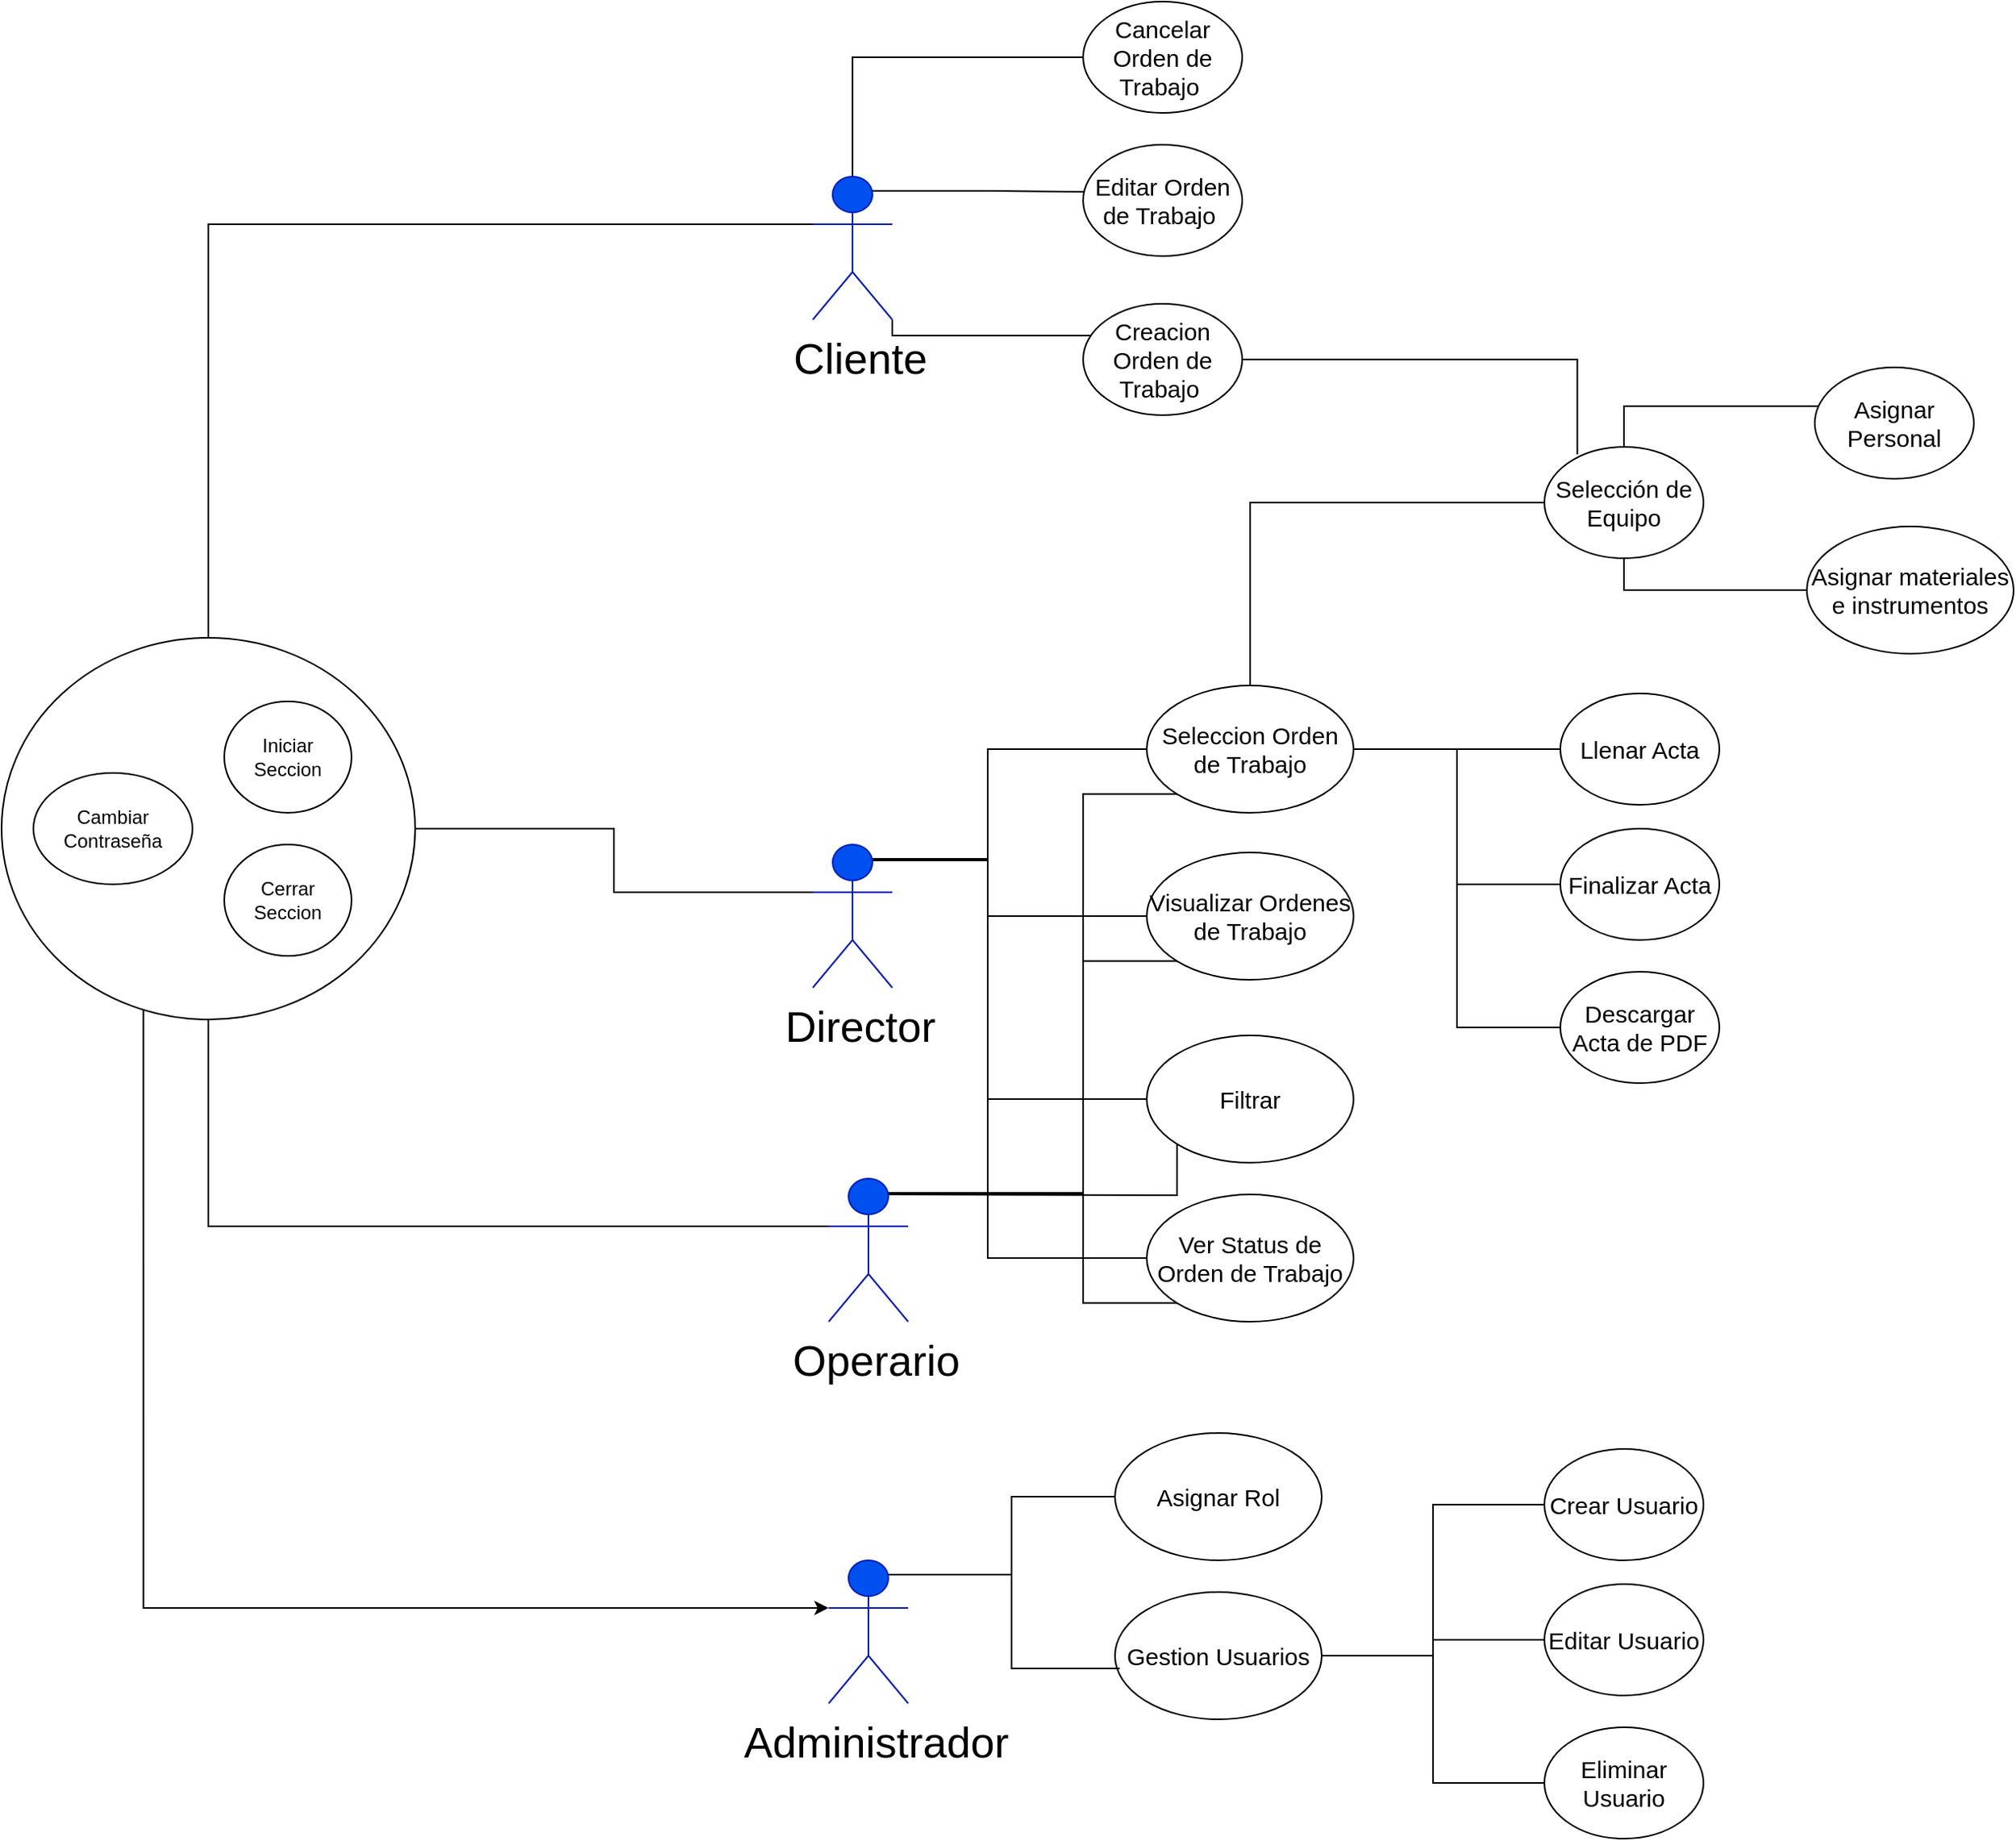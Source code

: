 <mxfile version="28.2.5">
  <diagram name="Página-1" id="4WebqL-21ueBAIJD6kmx">
    <mxGraphModel dx="1552" dy="1496" grid="1" gridSize="10" guides="1" tooltips="1" connect="1" arrows="1" fold="1" page="1" pageScale="1" pageWidth="1920" pageHeight="1200" math="0" shadow="0">
      <root>
        <mxCell id="0" />
        <mxCell id="1" parent="0" />
        <mxCell id="dKScbPVOt1iQ9Wq0GAjn-9" value="" style="ellipse;whiteSpace=wrap;html=1;fillColor=none;" vertex="1" parent="1">
          <mxGeometry x="190" y="430" width="260" height="240" as="geometry" />
        </mxCell>
        <mxCell id="dKScbPVOt1iQ9Wq0GAjn-23" style="edgeStyle=orthogonalEdgeStyle;rounded=0;orthogonalLoop=1;jettySize=auto;html=1;entryX=0;entryY=0.5;entryDx=0;entryDy=0;exitX=0.5;exitY=0;exitDx=0;exitDy=0;exitPerimeter=0;endArrow=none;endFill=0;" edge="1" parent="1" source="SyT4A7CFgI4pP1e2g7s6-1" target="dKScbPVOt1iQ9Wq0GAjn-20">
          <mxGeometry relative="1" as="geometry" />
        </mxCell>
        <mxCell id="dKScbPVOt1iQ9Wq0GAjn-24" style="edgeStyle=orthogonalEdgeStyle;rounded=0;orthogonalLoop=1;jettySize=auto;html=1;entryX=0.006;entryY=0.423;entryDx=0;entryDy=0;exitX=0.75;exitY=0.1;exitDx=0;exitDy=0;exitPerimeter=0;endArrow=none;endFill=0;entryPerimeter=0;" edge="1" parent="1" source="SyT4A7CFgI4pP1e2g7s6-1" target="dKScbPVOt1iQ9Wq0GAjn-21">
          <mxGeometry relative="1" as="geometry" />
        </mxCell>
        <mxCell id="dKScbPVOt1iQ9Wq0GAjn-25" style="edgeStyle=orthogonalEdgeStyle;rounded=0;orthogonalLoop=1;jettySize=auto;html=1;entryX=0.054;entryY=0.329;entryDx=0;entryDy=0;exitX=1;exitY=1;exitDx=0;exitDy=0;exitPerimeter=0;entryPerimeter=0;endArrow=none;endFill=0;" edge="1" parent="1" source="SyT4A7CFgI4pP1e2g7s6-1" target="dKScbPVOt1iQ9Wq0GAjn-22">
          <mxGeometry relative="1" as="geometry">
            <Array as="points">
              <mxPoint x="750" y="240" />
              <mxPoint x="875" y="240" />
            </Array>
          </mxGeometry>
        </mxCell>
        <mxCell id="SyT4A7CFgI4pP1e2g7s6-1" value="Actor" style="shape=umlActor;verticalLabelPosition=bottom;verticalAlign=top;html=1;fillColor=#0050ef;fontColor=#ffffff;strokeColor=#001DBC;" parent="1" vertex="1">
          <mxGeometry x="700" y="140" width="50" height="90" as="geometry" />
        </mxCell>
        <mxCell id="dKScbPVOt1iQ9Wq0GAjn-41" style="edgeStyle=orthogonalEdgeStyle;rounded=0;orthogonalLoop=1;jettySize=auto;html=1;entryX=0;entryY=0.5;entryDx=0;entryDy=0;exitX=0.75;exitY=0.1;exitDx=0;exitDy=0;exitPerimeter=0;endArrow=none;endFill=0;strokeColor=light-dark(#000000,#F19C99);" edge="1" parent="1" source="SyT4A7CFgI4pP1e2g7s6-2" target="dKScbPVOt1iQ9Wq0GAjn-32">
          <mxGeometry relative="1" as="geometry">
            <Array as="points">
              <mxPoint x="737" y="570" />
              <mxPoint x="810" y="570" />
              <mxPoint x="810" y="500" />
            </Array>
          </mxGeometry>
        </mxCell>
        <mxCell id="dKScbPVOt1iQ9Wq0GAjn-42" style="edgeStyle=orthogonalEdgeStyle;rounded=0;orthogonalLoop=1;jettySize=auto;html=1;exitX=0.75;exitY=0.1;exitDx=0;exitDy=0;exitPerimeter=0;entryX=0;entryY=0.5;entryDx=0;entryDy=0;endArrow=none;endFill=0;strokeColor=light-dark(#000000,#F19C99);" edge="1" parent="1" source="SyT4A7CFgI4pP1e2g7s6-2" target="dKScbPVOt1iQ9Wq0GAjn-33">
          <mxGeometry relative="1" as="geometry">
            <Array as="points">
              <mxPoint x="810" y="570" />
              <mxPoint x="810" y="605" />
            </Array>
          </mxGeometry>
        </mxCell>
        <mxCell id="dKScbPVOt1iQ9Wq0GAjn-44" style="edgeStyle=orthogonalEdgeStyle;rounded=0;orthogonalLoop=1;jettySize=auto;html=1;exitX=0.75;exitY=0.1;exitDx=0;exitDy=0;exitPerimeter=0;entryX=0;entryY=0.5;entryDx=0;entryDy=0;endArrow=none;endFill=0;strokeColor=light-dark(#000000,#F19C99);" edge="1" parent="1" source="SyT4A7CFgI4pP1e2g7s6-2" target="dKScbPVOt1iQ9Wq0GAjn-35">
          <mxGeometry relative="1" as="geometry">
            <Array as="points">
              <mxPoint x="810" y="569" />
              <mxPoint x="810" y="820" />
            </Array>
          </mxGeometry>
        </mxCell>
        <mxCell id="dKScbPVOt1iQ9Wq0GAjn-45" style="edgeStyle=orthogonalEdgeStyle;rounded=0;orthogonalLoop=1;jettySize=auto;html=1;entryX=0;entryY=0.5;entryDx=0;entryDy=0;endArrow=none;endFill=0;strokeColor=light-dark(#000000,#F19C99);" edge="1" parent="1" target="dKScbPVOt1iQ9Wq0GAjn-34">
          <mxGeometry relative="1" as="geometry">
            <mxPoint x="740" y="570" as="sourcePoint" />
            <Array as="points">
              <mxPoint x="810" y="570" />
              <mxPoint x="810" y="720" />
            </Array>
          </mxGeometry>
        </mxCell>
        <mxCell id="SyT4A7CFgI4pP1e2g7s6-2" value="Actor" style="shape=umlActor;verticalLabelPosition=bottom;verticalAlign=top;html=1;fillColor=#0050ef;fontColor=#ffffff;strokeColor=#001DBC;" parent="1" vertex="1">
          <mxGeometry x="700" y="560" width="50" height="90" as="geometry" />
        </mxCell>
        <mxCell id="SyT4A7CFgI4pP1e2g7s6-3" value="Cliente" style="text;html=1;align=center;verticalAlign=middle;whiteSpace=wrap;rounded=0;strokeWidth=9;fontColor=light-dark(#000000,#7BB4D9);fontSize=27;" parent="1" vertex="1">
          <mxGeometry x="700" y="240" width="60" height="30" as="geometry" />
        </mxCell>
        <mxCell id="SyT4A7CFgI4pP1e2g7s6-4" value="Director" style="text;html=1;align=center;verticalAlign=middle;whiteSpace=wrap;rounded=0;strokeWidth=9;fontColor=light-dark(#000000,#7BB4D9);fontSize=27;" parent="1" vertex="1">
          <mxGeometry x="700" y="660" width="60" height="30" as="geometry" />
        </mxCell>
        <mxCell id="dKScbPVOt1iQ9Wq0GAjn-46" style="edgeStyle=orthogonalEdgeStyle;rounded=0;orthogonalLoop=1;jettySize=auto;html=1;entryX=0;entryY=1;entryDx=0;entryDy=0;exitX=0.75;exitY=0.1;exitDx=0;exitDy=0;exitPerimeter=0;endArrow=none;endFill=0;strokeColor=light-dark(#000000,#99CCFF);" edge="1" parent="1" source="SyT4A7CFgI4pP1e2g7s6-5" target="dKScbPVOt1iQ9Wq0GAjn-32">
          <mxGeometry relative="1" as="geometry">
            <Array as="points">
              <mxPoint x="870" y="780" />
              <mxPoint x="870" y="528" />
            </Array>
          </mxGeometry>
        </mxCell>
        <mxCell id="dKScbPVOt1iQ9Wq0GAjn-47" style="edgeStyle=orthogonalEdgeStyle;rounded=0;orthogonalLoop=1;jettySize=auto;html=1;entryX=0;entryY=1;entryDx=0;entryDy=0;exitX=0.75;exitY=0.1;exitDx=0;exitDy=0;exitPerimeter=0;endArrow=none;endFill=0;strokeColor=light-dark(#000000,#99CCFF);" edge="1" parent="1" source="SyT4A7CFgI4pP1e2g7s6-5" target="dKScbPVOt1iQ9Wq0GAjn-33">
          <mxGeometry relative="1" as="geometry">
            <Array as="points">
              <mxPoint x="870" y="779" />
              <mxPoint x="870" y="633" />
            </Array>
          </mxGeometry>
        </mxCell>
        <mxCell id="dKScbPVOt1iQ9Wq0GAjn-48" style="edgeStyle=orthogonalEdgeStyle;rounded=0;orthogonalLoop=1;jettySize=auto;html=1;entryX=0;entryY=1;entryDx=0;entryDy=0;endArrow=none;endFill=0;strokeColor=light-dark(#000000,#99CCFF);" edge="1" parent="1" target="dKScbPVOt1iQ9Wq0GAjn-34">
          <mxGeometry relative="1" as="geometry">
            <mxPoint x="750" y="780" as="sourcePoint" />
          </mxGeometry>
        </mxCell>
        <mxCell id="dKScbPVOt1iQ9Wq0GAjn-49" style="edgeStyle=orthogonalEdgeStyle;rounded=0;orthogonalLoop=1;jettySize=auto;html=1;entryX=0;entryY=1;entryDx=0;entryDy=0;endArrow=none;endFill=0;strokeColor=light-dark(#000000,#99CCFF);" edge="1" parent="1" target="dKScbPVOt1iQ9Wq0GAjn-35">
          <mxGeometry relative="1" as="geometry">
            <mxPoint x="750" y="780" as="sourcePoint" />
            <Array as="points">
              <mxPoint x="870" y="780" />
              <mxPoint x="870" y="848" />
            </Array>
          </mxGeometry>
        </mxCell>
        <mxCell id="SyT4A7CFgI4pP1e2g7s6-5" value="Actor" style="shape=umlActor;verticalLabelPosition=bottom;verticalAlign=top;html=1;fillColor=#0050ef;fontColor=#ffffff;strokeColor=#001DBC;" parent="1" vertex="1">
          <mxGeometry x="710" y="770" width="50" height="90" as="geometry" />
        </mxCell>
        <mxCell id="SyT4A7CFgI4pP1e2g7s6-6" value="Operario" style="text;html=1;align=center;verticalAlign=middle;whiteSpace=wrap;rounded=0;strokeWidth=9;fontColor=light-dark(#000000,#7BB4D9);fontSize=27;" parent="1" vertex="1">
          <mxGeometry x="710" y="870" width="60" height="30" as="geometry" />
        </mxCell>
        <mxCell id="dKScbPVOt1iQ9Wq0GAjn-57" style="edgeStyle=orthogonalEdgeStyle;rounded=0;orthogonalLoop=1;jettySize=auto;html=1;exitX=0.75;exitY=0.1;exitDx=0;exitDy=0;exitPerimeter=0;entryX=0;entryY=0.5;entryDx=0;entryDy=0;endArrow=none;endFill=0;strokeColor=light-dark(#000000,#9AC7BF);" edge="1" parent="1" source="SyT4A7CFgI4pP1e2g7s6-7" target="dKScbPVOt1iQ9Wq0GAjn-55">
          <mxGeometry relative="1" as="geometry" />
        </mxCell>
        <mxCell id="SyT4A7CFgI4pP1e2g7s6-7" value="Actor" style="shape=umlActor;verticalLabelPosition=bottom;verticalAlign=top;html=1;fillColor=#0050ef;fontColor=#ffffff;strokeColor=#001DBC;" parent="1" vertex="1">
          <mxGeometry x="710" y="1010" width="50" height="90" as="geometry" />
        </mxCell>
        <mxCell id="SyT4A7CFgI4pP1e2g7s6-8" value="Administrador" style="text;html=1;align=center;verticalAlign=middle;whiteSpace=wrap;rounded=0;strokeWidth=9;fontColor=light-dark(#000000,#7BB4D9);fontSize=27;" parent="1" vertex="1">
          <mxGeometry x="710" y="1110" width="60" height="30" as="geometry" />
        </mxCell>
        <mxCell id="dKScbPVOt1iQ9Wq0GAjn-1" value="Cambiar Contraseña" style="ellipse;whiteSpace=wrap;html=1;" vertex="1" parent="1">
          <mxGeometry x="210" y="515" width="100" height="70" as="geometry" />
        </mxCell>
        <mxCell id="dKScbPVOt1iQ9Wq0GAjn-2" value="Iniciar Seccion" style="ellipse;whiteSpace=wrap;html=1;" vertex="1" parent="1">
          <mxGeometry x="330" y="470" width="80" height="70" as="geometry" />
        </mxCell>
        <mxCell id="dKScbPVOt1iQ9Wq0GAjn-3" value="Cerrar Seccion" style="ellipse;whiteSpace=wrap;html=1;" vertex="1" parent="1">
          <mxGeometry x="330" y="560" width="80" height="70" as="geometry" />
        </mxCell>
        <mxCell id="dKScbPVOt1iQ9Wq0GAjn-11" style="edgeStyle=orthogonalEdgeStyle;rounded=0;orthogonalLoop=1;jettySize=auto;html=1;exitX=0.5;exitY=0;exitDx=0;exitDy=0;endArrow=none;endFill=0;" edge="1" parent="1" source="dKScbPVOt1iQ9Wq0GAjn-9" target="SyT4A7CFgI4pP1e2g7s6-1">
          <mxGeometry relative="1" as="geometry">
            <Array as="points">
              <mxPoint x="320" y="170" />
            </Array>
          </mxGeometry>
        </mxCell>
        <mxCell id="dKScbPVOt1iQ9Wq0GAjn-13" style="edgeStyle=orthogonalEdgeStyle;rounded=0;orthogonalLoop=1;jettySize=auto;html=1;entryX=0;entryY=0.333;entryDx=0;entryDy=0;entryPerimeter=0;endArrow=none;endFill=0;" edge="1" parent="1" source="dKScbPVOt1iQ9Wq0GAjn-9" target="SyT4A7CFgI4pP1e2g7s6-2">
          <mxGeometry relative="1" as="geometry" />
        </mxCell>
        <mxCell id="dKScbPVOt1iQ9Wq0GAjn-17" style="edgeStyle=orthogonalEdgeStyle;rounded=0;orthogonalLoop=1;jettySize=auto;html=1;entryX=0;entryY=0.333;entryDx=0;entryDy=0;entryPerimeter=0;endArrow=none;endFill=0;" edge="1" parent="1" source="dKScbPVOt1iQ9Wq0GAjn-9" target="SyT4A7CFgI4pP1e2g7s6-5">
          <mxGeometry relative="1" as="geometry">
            <Array as="points">
              <mxPoint x="320" y="800" />
            </Array>
          </mxGeometry>
        </mxCell>
        <mxCell id="dKScbPVOt1iQ9Wq0GAjn-19" style="edgeStyle=orthogonalEdgeStyle;rounded=0;orthogonalLoop=1;jettySize=auto;html=1;entryX=0;entryY=0.333;entryDx=0;entryDy=0;entryPerimeter=0;exitX=0.343;exitY=0.974;exitDx=0;exitDy=0;exitPerimeter=0;" edge="1" parent="1" source="dKScbPVOt1iQ9Wq0GAjn-9" target="SyT4A7CFgI4pP1e2g7s6-7">
          <mxGeometry relative="1" as="geometry">
            <mxPoint x="280" y="670" as="sourcePoint" />
            <Array as="points">
              <mxPoint x="279" y="1040" />
            </Array>
          </mxGeometry>
        </mxCell>
        <mxCell id="dKScbPVOt1iQ9Wq0GAjn-20" value="Cancelar Orden de Trabajo&amp;nbsp;" style="ellipse;whiteSpace=wrap;html=1;fontSize=15;" vertex="1" parent="1">
          <mxGeometry x="870" y="30" width="100" height="70" as="geometry" />
        </mxCell>
        <mxCell id="dKScbPVOt1iQ9Wq0GAjn-21" value="Editar Orden de Trabajo&amp;nbsp;" style="ellipse;whiteSpace=wrap;html=1;fontSize=15;" vertex="1" parent="1">
          <mxGeometry x="870" y="120" width="100" height="70" as="geometry" />
        </mxCell>
        <mxCell id="dKScbPVOt1iQ9Wq0GAjn-22" value="Creacion Orden de Trabajo&amp;nbsp;" style="ellipse;whiteSpace=wrap;html=1;fontSize=15;" vertex="1" parent="1">
          <mxGeometry x="870" y="220" width="100" height="70" as="geometry" />
        </mxCell>
        <mxCell id="dKScbPVOt1iQ9Wq0GAjn-30" style="edgeStyle=orthogonalEdgeStyle;rounded=0;orthogonalLoop=1;jettySize=auto;html=1;exitX=0.5;exitY=1;exitDx=0;exitDy=0;endArrow=none;endFill=0;" edge="1" parent="1" source="dKScbPVOt1iQ9Wq0GAjn-26" target="dKScbPVOt1iQ9Wq0GAjn-28">
          <mxGeometry relative="1" as="geometry" />
        </mxCell>
        <mxCell id="dKScbPVOt1iQ9Wq0GAjn-26" value="Selección de Equipo" style="ellipse;whiteSpace=wrap;html=1;fontSize=15;" vertex="1" parent="1">
          <mxGeometry x="1160" y="310" width="100" height="70" as="geometry" />
        </mxCell>
        <mxCell id="dKScbPVOt1iQ9Wq0GAjn-27" value="Asignar Personal" style="ellipse;whiteSpace=wrap;html=1;fontSize=15;" vertex="1" parent="1">
          <mxGeometry x="1330" y="260" width="100" height="70" as="geometry" />
        </mxCell>
        <mxCell id="dKScbPVOt1iQ9Wq0GAjn-28" value="Asignar materiales e instrumentos" style="ellipse;whiteSpace=wrap;html=1;fontSize=15;" vertex="1" parent="1">
          <mxGeometry x="1325" y="360" width="130" height="80" as="geometry" />
        </mxCell>
        <mxCell id="dKScbPVOt1iQ9Wq0GAjn-29" style="edgeStyle=orthogonalEdgeStyle;rounded=0;orthogonalLoop=1;jettySize=auto;html=1;entryX=0.024;entryY=0.348;entryDx=0;entryDy=0;entryPerimeter=0;exitX=0.5;exitY=0;exitDx=0;exitDy=0;endArrow=none;endFill=0;" edge="1" parent="1" source="dKScbPVOt1iQ9Wq0GAjn-26" target="dKScbPVOt1iQ9Wq0GAjn-27">
          <mxGeometry relative="1" as="geometry" />
        </mxCell>
        <mxCell id="dKScbPVOt1iQ9Wq0GAjn-31" style="edgeStyle=orthogonalEdgeStyle;rounded=0;orthogonalLoop=1;jettySize=auto;html=1;entryX=0.207;entryY=0.068;entryDx=0;entryDy=0;entryPerimeter=0;endArrow=none;endFill=0;" edge="1" parent="1" source="dKScbPVOt1iQ9Wq0GAjn-22" target="dKScbPVOt1iQ9Wq0GAjn-26">
          <mxGeometry relative="1" as="geometry" />
        </mxCell>
        <mxCell id="dKScbPVOt1iQ9Wq0GAjn-40" style="edgeStyle=orthogonalEdgeStyle;rounded=0;orthogonalLoop=1;jettySize=auto;html=1;entryX=0;entryY=0.5;entryDx=0;entryDy=0;exitX=0.5;exitY=0;exitDx=0;exitDy=0;endArrow=none;endFill=0;" edge="1" parent="1" source="dKScbPVOt1iQ9Wq0GAjn-32" target="dKScbPVOt1iQ9Wq0GAjn-26">
          <mxGeometry relative="1" as="geometry" />
        </mxCell>
        <mxCell id="dKScbPVOt1iQ9Wq0GAjn-50" style="edgeStyle=orthogonalEdgeStyle;rounded=0;orthogonalLoop=1;jettySize=auto;html=1;entryX=0;entryY=0.5;entryDx=0;entryDy=0;endArrow=none;endFill=0;strokeColor=light-dark(#000000,#FF9999);" edge="1" parent="1" source="dKScbPVOt1iQ9Wq0GAjn-32" target="dKScbPVOt1iQ9Wq0GAjn-37">
          <mxGeometry relative="1" as="geometry" />
        </mxCell>
        <mxCell id="dKScbPVOt1iQ9Wq0GAjn-51" style="edgeStyle=orthogonalEdgeStyle;rounded=0;orthogonalLoop=1;jettySize=auto;html=1;entryX=0;entryY=0.5;entryDx=0;entryDy=0;endArrow=none;endFill=0;strokeColor=light-dark(#000000,#FF9999);" edge="1" parent="1" source="dKScbPVOt1iQ9Wq0GAjn-32" target="dKScbPVOt1iQ9Wq0GAjn-38">
          <mxGeometry relative="1" as="geometry" />
        </mxCell>
        <mxCell id="dKScbPVOt1iQ9Wq0GAjn-52" style="edgeStyle=orthogonalEdgeStyle;rounded=0;orthogonalLoop=1;jettySize=auto;html=1;entryX=0;entryY=0.5;entryDx=0;entryDy=0;endArrow=none;endFill=0;strokeColor=light-dark(#000000,#FF9999);" edge="1" parent="1" source="dKScbPVOt1iQ9Wq0GAjn-32" target="dKScbPVOt1iQ9Wq0GAjn-39">
          <mxGeometry relative="1" as="geometry" />
        </mxCell>
        <mxCell id="dKScbPVOt1iQ9Wq0GAjn-32" value="Seleccion Orden de Trabajo" style="ellipse;whiteSpace=wrap;html=1;fontSize=15;" vertex="1" parent="1">
          <mxGeometry x="910" y="460" width="130" height="80" as="geometry" />
        </mxCell>
        <mxCell id="dKScbPVOt1iQ9Wq0GAjn-33" value="Visualizar Ordenes de Trabajo" style="ellipse;whiteSpace=wrap;html=1;fontSize=15;" vertex="1" parent="1">
          <mxGeometry x="910" y="565" width="130" height="80" as="geometry" />
        </mxCell>
        <mxCell id="dKScbPVOt1iQ9Wq0GAjn-34" value="Filtrar" style="ellipse;whiteSpace=wrap;html=1;fontSize=15;" vertex="1" parent="1">
          <mxGeometry x="910" y="680" width="130" height="80" as="geometry" />
        </mxCell>
        <mxCell id="dKScbPVOt1iQ9Wq0GAjn-35" value="V&lt;span style=&quot;background-color: transparent; color: light-dark(rgb(0, 0, 0), rgb(255, 255, 255));&quot;&gt;er Status de Orden de Trabajo&lt;/span&gt;" style="ellipse;whiteSpace=wrap;html=1;fontSize=15;" vertex="1" parent="1">
          <mxGeometry x="910" y="780" width="130" height="80" as="geometry" />
        </mxCell>
        <mxCell id="dKScbPVOt1iQ9Wq0GAjn-37" value="Llenar Acta" style="ellipse;whiteSpace=wrap;html=1;fontSize=15;" vertex="1" parent="1">
          <mxGeometry x="1170" y="465" width="100" height="70" as="geometry" />
        </mxCell>
        <mxCell id="dKScbPVOt1iQ9Wq0GAjn-38" value="Finalizar Acta" style="ellipse;whiteSpace=wrap;html=1;fontSize=15;" vertex="1" parent="1">
          <mxGeometry x="1170" y="550" width="100" height="70" as="geometry" />
        </mxCell>
        <mxCell id="dKScbPVOt1iQ9Wq0GAjn-39" value="Descargar Acta de PDF" style="ellipse;whiteSpace=wrap;html=1;fontSize=15;" vertex="1" parent="1">
          <mxGeometry x="1170" y="640" width="100" height="70" as="geometry" />
        </mxCell>
        <mxCell id="dKScbPVOt1iQ9Wq0GAjn-55" value="Asignar Rol" style="ellipse;whiteSpace=wrap;html=1;fontSize=15;" vertex="1" parent="1">
          <mxGeometry x="890" y="930" width="130" height="80" as="geometry" />
        </mxCell>
        <mxCell id="dKScbPVOt1iQ9Wq0GAjn-62" style="edgeStyle=orthogonalEdgeStyle;rounded=0;orthogonalLoop=1;jettySize=auto;html=1;entryX=0;entryY=0.5;entryDx=0;entryDy=0;endArrow=none;endFill=0;strokeColor=light-dark(#000000,#9AC7BF);" edge="1" parent="1" source="dKScbPVOt1iQ9Wq0GAjn-56" target="dKScbPVOt1iQ9Wq0GAjn-59">
          <mxGeometry relative="1" as="geometry" />
        </mxCell>
        <mxCell id="dKScbPVOt1iQ9Wq0GAjn-63" style="edgeStyle=orthogonalEdgeStyle;rounded=0;orthogonalLoop=1;jettySize=auto;html=1;entryX=0;entryY=0.5;entryDx=0;entryDy=0;endArrow=none;endFill=0;strokeColor=light-dark(#000000,#9AC7BF);" edge="1" parent="1" source="dKScbPVOt1iQ9Wq0GAjn-56" target="dKScbPVOt1iQ9Wq0GAjn-60">
          <mxGeometry relative="1" as="geometry" />
        </mxCell>
        <mxCell id="dKScbPVOt1iQ9Wq0GAjn-64" style="edgeStyle=orthogonalEdgeStyle;rounded=0;orthogonalLoop=1;jettySize=auto;html=1;entryX=0;entryY=0.5;entryDx=0;entryDy=0;endArrow=none;endFill=0;strokeColor=light-dark(#000000,#9AC7BF);" edge="1" parent="1" source="dKScbPVOt1iQ9Wq0GAjn-56" target="dKScbPVOt1iQ9Wq0GAjn-61">
          <mxGeometry relative="1" as="geometry" />
        </mxCell>
        <mxCell id="dKScbPVOt1iQ9Wq0GAjn-56" value="Gestion Usuarios" style="ellipse;whiteSpace=wrap;html=1;fontSize=15;" vertex="1" parent="1">
          <mxGeometry x="890" y="1030" width="130" height="80" as="geometry" />
        </mxCell>
        <mxCell id="dKScbPVOt1iQ9Wq0GAjn-58" style="edgeStyle=orthogonalEdgeStyle;rounded=0;orthogonalLoop=1;jettySize=auto;html=1;entryX=0.023;entryY=0.6;entryDx=0;entryDy=0;entryPerimeter=0;exitX=0.75;exitY=0.1;exitDx=0;exitDy=0;exitPerimeter=0;endArrow=none;endFill=0;strokeColor=light-dark(#000000,#9AC7BF);" edge="1" parent="1" source="SyT4A7CFgI4pP1e2g7s6-7" target="dKScbPVOt1iQ9Wq0GAjn-56">
          <mxGeometry relative="1" as="geometry" />
        </mxCell>
        <mxCell id="dKScbPVOt1iQ9Wq0GAjn-59" value="Crear Usuario" style="ellipse;whiteSpace=wrap;html=1;fontSize=15;" vertex="1" parent="1">
          <mxGeometry x="1160" y="940" width="100" height="70" as="geometry" />
        </mxCell>
        <mxCell id="dKScbPVOt1iQ9Wq0GAjn-60" value="Editar Usuario" style="ellipse;whiteSpace=wrap;html=1;fontSize=15;" vertex="1" parent="1">
          <mxGeometry x="1160" y="1025" width="100" height="70" as="geometry" />
        </mxCell>
        <mxCell id="dKScbPVOt1iQ9Wq0GAjn-61" value="Eliminar Usuario" style="ellipse;whiteSpace=wrap;html=1;fontSize=15;" vertex="1" parent="1">
          <mxGeometry x="1160" y="1115" width="100" height="70" as="geometry" />
        </mxCell>
      </root>
    </mxGraphModel>
  </diagram>
</mxfile>

